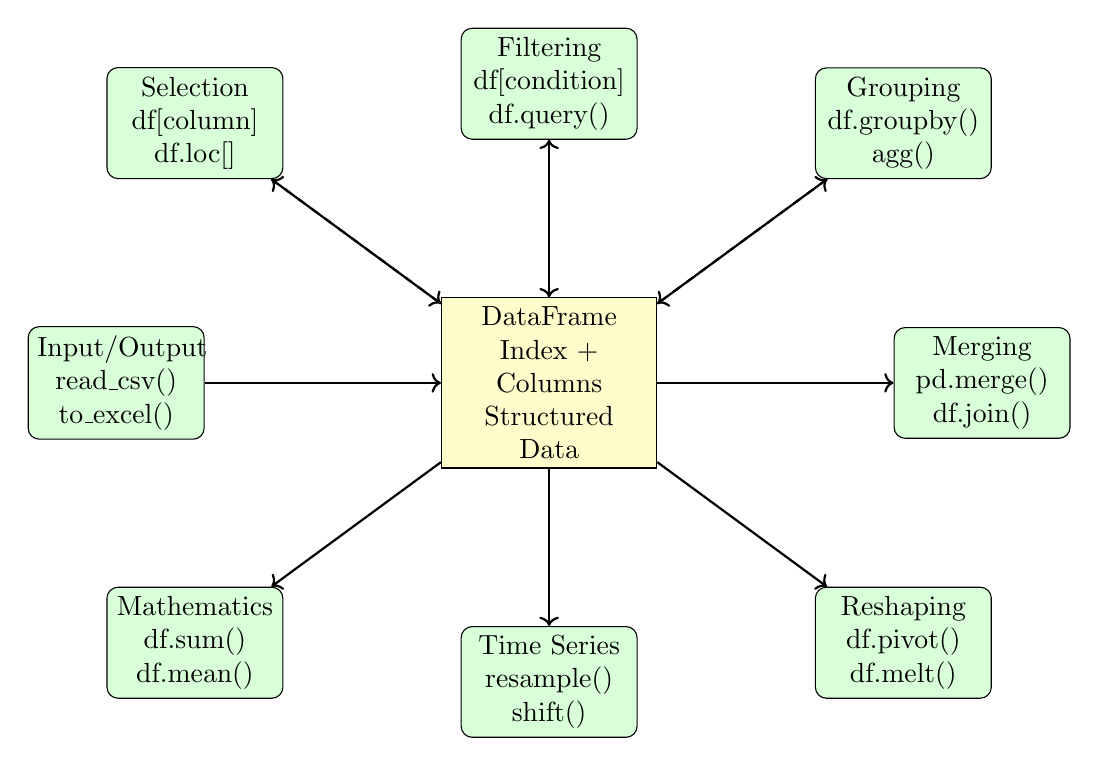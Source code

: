 \begin{tikzpicture}[
    node distance=2cm,
    table/.style={rectangle, draw, fill=blue!10, text width=2.5cm, text centered, minimum height=1.2cm},
    operation/.style={rectangle, draw, fill=green!15, text width=2cm, text centered, rounded corners, minimum height=0.8cm},
    arrow/.style={->, thick}
]

% Central DataFrame
\node[table, fill=yellow!20] (df) {DataFrame \\ Index + Columns \\ Structured Data};

% Operations around DataFrame
\node[operation, above left=1.5cm and 2cm of df] (select) {Selection \\ df[column] \\ df.loc[]};
\node[operation, above=2cm of df] (filter) {Filtering \\ df[condition] \\ df.query()};
\node[operation, above right=1.5cm and 2cm of df] (group) {Grouping \\ df.groupby() \\ agg()};
\node[operation, right=3cm of df] (merge) {Merging \\ pd.merge() \\ df.join()};
\node[operation, below right=1.5cm and 2cm of df] (pivot) {Reshaping \\ df.pivot() \\ df.melt()};
\node[operation, below=2cm of df] (time) {Time Series \\ resample() \\ shift()};
\node[operation, below left=1.5cm and 2cm of df] (math) {Mathematics \\ df.sum() \\ df.mean()};
\node[operation, left=3cm of df] (io) {Input/Output \\ read\_csv() \\ to\_excel()};

% Arrows
\draw[arrow] (df) -- (select);
\draw[arrow] (df) -- (filter);
\draw[arrow] (df) -- (group);
\draw[arrow] (df) -- (merge);
\draw[arrow] (df) -- (pivot);
\draw[arrow] (df) -- (time);
\draw[arrow] (df) -- (math);
\draw[arrow] (io) -- (df);

% Return arrows (showing these operations can create new DataFrames)
\draw[arrow, dashed, bend left=20] (select) -- (df);
\draw[arrow, dashed, bend left=20] (filter) -- (df);
\draw[arrow, dashed, bend left=20] (group) -- (df);

\end{tikzpicture}
